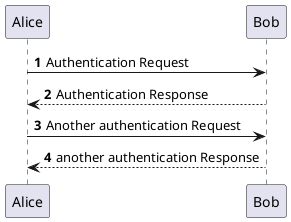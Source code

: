 @startuml
'botシーケンス

autonumber

Alice -> Bob: Authentication Request
Bob --> Alice: Authentication Response

Alice -> Bob: Another authentication Request
Alice <-- Bob: another authentication Response
@enduml
